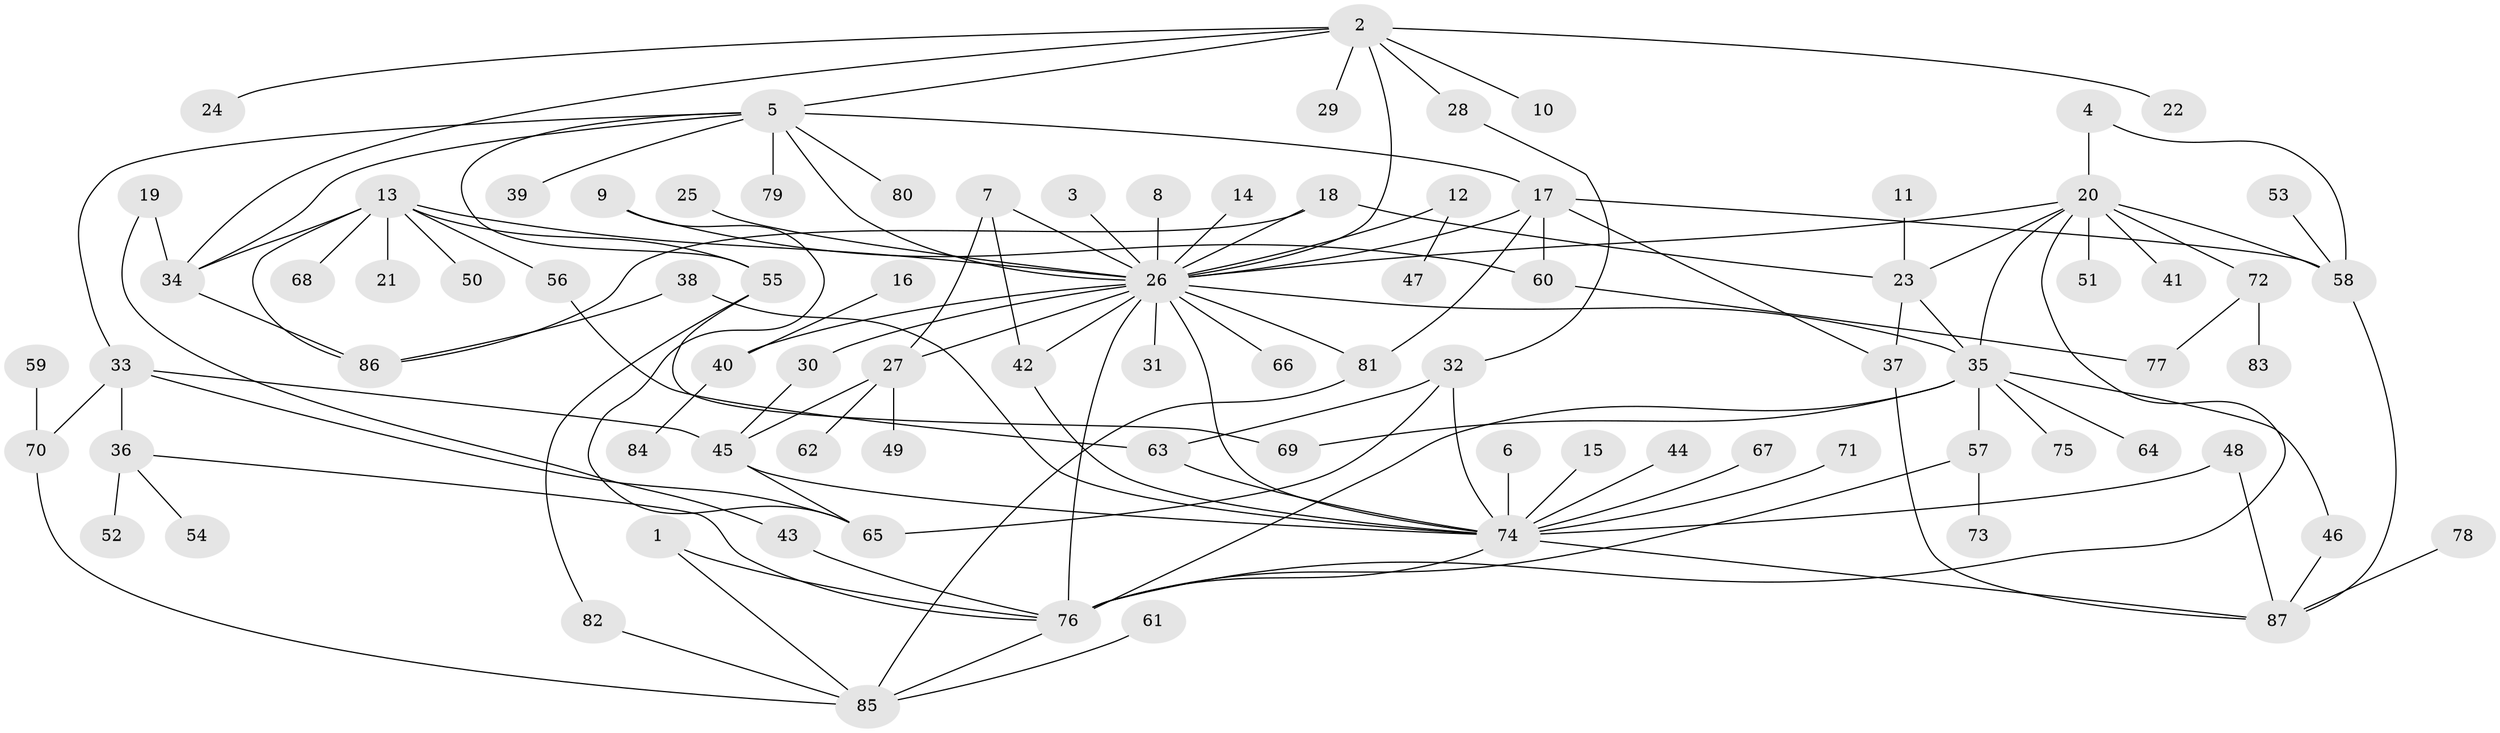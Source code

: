 // original degree distribution, {10: 0.03225806451612903, 23: 0.008064516129032258, 16: 0.008064516129032258, 2: 0.20161290322580644, 11: 0.008064516129032258, 8: 0.008064516129032258, 1: 0.47580645161290325, 6: 0.03225806451612903, 5: 0.04838709677419355, 4: 0.07258064516129033, 3: 0.0967741935483871, 7: 0.008064516129032258}
// Generated by graph-tools (version 1.1) at 2025/36/03/04/25 23:36:54]
// undirected, 87 vertices, 129 edges
graph export_dot {
  node [color=gray90,style=filled];
  1;
  2;
  3;
  4;
  5;
  6;
  7;
  8;
  9;
  10;
  11;
  12;
  13;
  14;
  15;
  16;
  17;
  18;
  19;
  20;
  21;
  22;
  23;
  24;
  25;
  26;
  27;
  28;
  29;
  30;
  31;
  32;
  33;
  34;
  35;
  36;
  37;
  38;
  39;
  40;
  41;
  42;
  43;
  44;
  45;
  46;
  47;
  48;
  49;
  50;
  51;
  52;
  53;
  54;
  55;
  56;
  57;
  58;
  59;
  60;
  61;
  62;
  63;
  64;
  65;
  66;
  67;
  68;
  69;
  70;
  71;
  72;
  73;
  74;
  75;
  76;
  77;
  78;
  79;
  80;
  81;
  82;
  83;
  84;
  85;
  86;
  87;
  1 -- 76 [weight=1.0];
  1 -- 85 [weight=1.0];
  2 -- 5 [weight=1.0];
  2 -- 10 [weight=1.0];
  2 -- 22 [weight=1.0];
  2 -- 24 [weight=1.0];
  2 -- 26 [weight=1.0];
  2 -- 28 [weight=1.0];
  2 -- 29 [weight=1.0];
  2 -- 34 [weight=1.0];
  3 -- 26 [weight=1.0];
  4 -- 20 [weight=1.0];
  4 -- 58 [weight=1.0];
  5 -- 17 [weight=1.0];
  5 -- 26 [weight=1.0];
  5 -- 33 [weight=1.0];
  5 -- 34 [weight=1.0];
  5 -- 39 [weight=1.0];
  5 -- 55 [weight=1.0];
  5 -- 79 [weight=1.0];
  5 -- 80 [weight=1.0];
  6 -- 74 [weight=1.0];
  7 -- 26 [weight=1.0];
  7 -- 27 [weight=1.0];
  7 -- 42 [weight=1.0];
  8 -- 26 [weight=1.0];
  9 -- 60 [weight=1.0];
  9 -- 65 [weight=1.0];
  11 -- 23 [weight=1.0];
  12 -- 26 [weight=1.0];
  12 -- 47 [weight=1.0];
  13 -- 21 [weight=1.0];
  13 -- 26 [weight=1.0];
  13 -- 34 [weight=1.0];
  13 -- 50 [weight=1.0];
  13 -- 55 [weight=1.0];
  13 -- 56 [weight=1.0];
  13 -- 68 [weight=1.0];
  13 -- 86 [weight=1.0];
  14 -- 26 [weight=1.0];
  15 -- 74 [weight=1.0];
  16 -- 40 [weight=1.0];
  17 -- 26 [weight=1.0];
  17 -- 37 [weight=1.0];
  17 -- 58 [weight=1.0];
  17 -- 60 [weight=1.0];
  17 -- 81 [weight=1.0];
  18 -- 23 [weight=1.0];
  18 -- 26 [weight=1.0];
  18 -- 86 [weight=1.0];
  19 -- 34 [weight=1.0];
  19 -- 43 [weight=1.0];
  20 -- 23 [weight=1.0];
  20 -- 26 [weight=1.0];
  20 -- 35 [weight=1.0];
  20 -- 41 [weight=1.0];
  20 -- 51 [weight=1.0];
  20 -- 58 [weight=1.0];
  20 -- 72 [weight=2.0];
  20 -- 76 [weight=1.0];
  23 -- 35 [weight=1.0];
  23 -- 37 [weight=1.0];
  25 -- 26 [weight=1.0];
  26 -- 27 [weight=1.0];
  26 -- 30 [weight=1.0];
  26 -- 31 [weight=1.0];
  26 -- 35 [weight=1.0];
  26 -- 40 [weight=1.0];
  26 -- 42 [weight=1.0];
  26 -- 66 [weight=1.0];
  26 -- 74 [weight=1.0];
  26 -- 76 [weight=1.0];
  26 -- 81 [weight=1.0];
  27 -- 45 [weight=1.0];
  27 -- 49 [weight=1.0];
  27 -- 62 [weight=1.0];
  28 -- 32 [weight=1.0];
  30 -- 45 [weight=1.0];
  32 -- 63 [weight=1.0];
  32 -- 65 [weight=1.0];
  32 -- 74 [weight=2.0];
  33 -- 36 [weight=1.0];
  33 -- 45 [weight=1.0];
  33 -- 65 [weight=1.0];
  33 -- 70 [weight=1.0];
  34 -- 86 [weight=1.0];
  35 -- 46 [weight=1.0];
  35 -- 57 [weight=1.0];
  35 -- 64 [weight=1.0];
  35 -- 69 [weight=1.0];
  35 -- 75 [weight=1.0];
  35 -- 76 [weight=1.0];
  36 -- 52 [weight=1.0];
  36 -- 54 [weight=1.0];
  36 -- 76 [weight=1.0];
  37 -- 87 [weight=1.0];
  38 -- 74 [weight=1.0];
  38 -- 86 [weight=1.0];
  40 -- 84 [weight=1.0];
  42 -- 74 [weight=1.0];
  43 -- 76 [weight=1.0];
  44 -- 74 [weight=1.0];
  45 -- 65 [weight=1.0];
  45 -- 74 [weight=1.0];
  46 -- 87 [weight=1.0];
  48 -- 74 [weight=1.0];
  48 -- 87 [weight=1.0];
  53 -- 58 [weight=1.0];
  55 -- 69 [weight=1.0];
  55 -- 82 [weight=1.0];
  56 -- 63 [weight=1.0];
  57 -- 73 [weight=1.0];
  57 -- 76 [weight=1.0];
  58 -- 87 [weight=1.0];
  59 -- 70 [weight=1.0];
  60 -- 77 [weight=1.0];
  61 -- 85 [weight=1.0];
  63 -- 74 [weight=1.0];
  67 -- 74 [weight=1.0];
  70 -- 85 [weight=1.0];
  71 -- 74 [weight=1.0];
  72 -- 77 [weight=1.0];
  72 -- 83 [weight=1.0];
  74 -- 76 [weight=1.0];
  74 -- 87 [weight=1.0];
  76 -- 85 [weight=1.0];
  78 -- 87 [weight=1.0];
  81 -- 85 [weight=1.0];
  82 -- 85 [weight=1.0];
}
